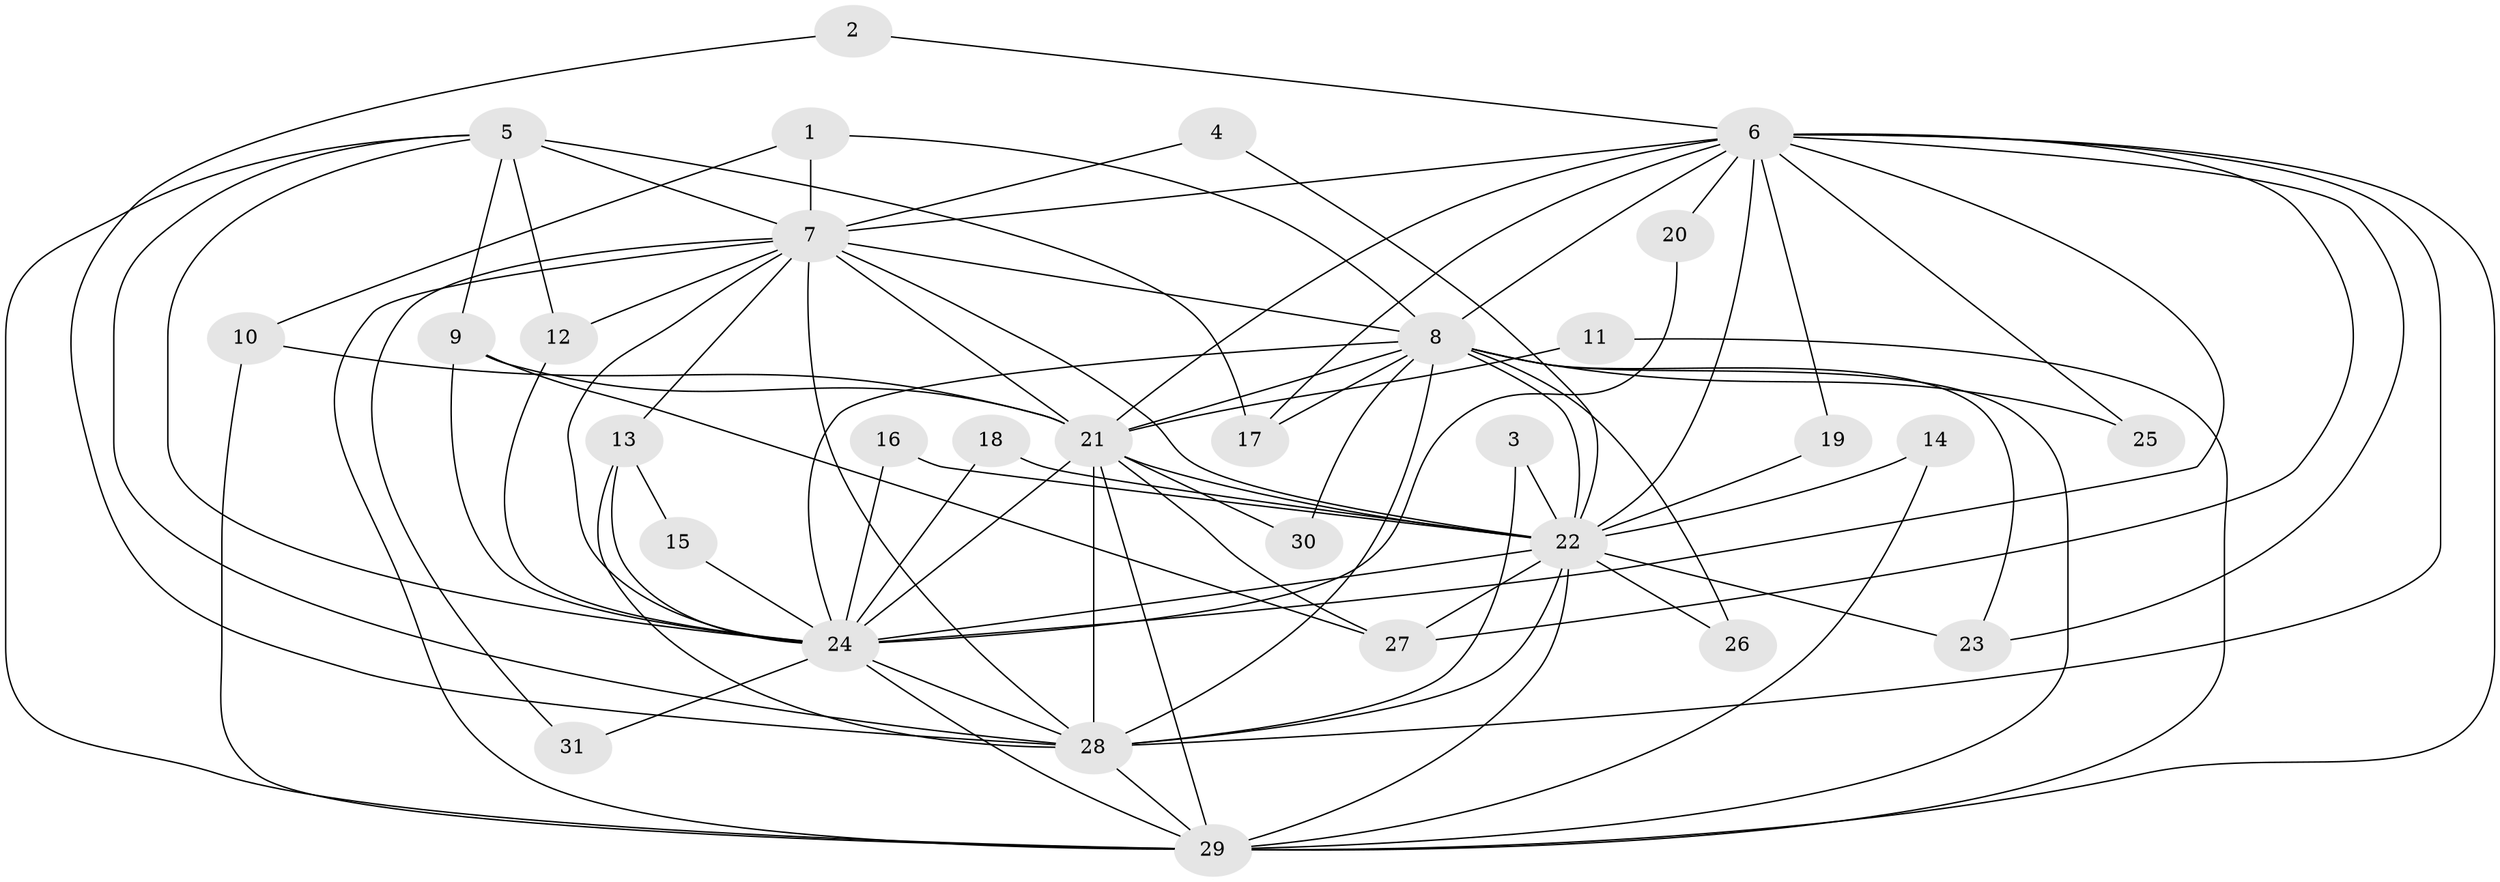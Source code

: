 // original degree distribution, {21: 0.01639344262295082, 19: 0.01639344262295082, 16: 0.04918032786885246, 15: 0.01639344262295082, 18: 0.03278688524590164, 14: 0.01639344262295082, 12: 0.01639344262295082, 3: 0.14754098360655737, 6: 0.03278688524590164, 4: 0.08196721311475409, 2: 0.5737704918032787}
// Generated by graph-tools (version 1.1) at 2025/49/03/09/25 03:49:34]
// undirected, 31 vertices, 84 edges
graph export_dot {
graph [start="1"]
  node [color=gray90,style=filled];
  1;
  2;
  3;
  4;
  5;
  6;
  7;
  8;
  9;
  10;
  11;
  12;
  13;
  14;
  15;
  16;
  17;
  18;
  19;
  20;
  21;
  22;
  23;
  24;
  25;
  26;
  27;
  28;
  29;
  30;
  31;
  1 -- 7 [weight=1.0];
  1 -- 8 [weight=1.0];
  1 -- 10 [weight=1.0];
  2 -- 6 [weight=1.0];
  2 -- 28 [weight=1.0];
  3 -- 22 [weight=1.0];
  3 -- 28 [weight=1.0];
  4 -- 7 [weight=1.0];
  4 -- 22 [weight=1.0];
  5 -- 7 [weight=2.0];
  5 -- 9 [weight=1.0];
  5 -- 12 [weight=1.0];
  5 -- 17 [weight=2.0];
  5 -- 24 [weight=1.0];
  5 -- 28 [weight=1.0];
  5 -- 29 [weight=2.0];
  6 -- 7 [weight=1.0];
  6 -- 8 [weight=2.0];
  6 -- 17 [weight=1.0];
  6 -- 19 [weight=1.0];
  6 -- 20 [weight=1.0];
  6 -- 21 [weight=1.0];
  6 -- 22 [weight=3.0];
  6 -- 23 [weight=1.0];
  6 -- 24 [weight=2.0];
  6 -- 25 [weight=1.0];
  6 -- 27 [weight=1.0];
  6 -- 28 [weight=1.0];
  6 -- 29 [weight=1.0];
  7 -- 8 [weight=1.0];
  7 -- 12 [weight=1.0];
  7 -- 13 [weight=1.0];
  7 -- 21 [weight=1.0];
  7 -- 22 [weight=3.0];
  7 -- 24 [weight=2.0];
  7 -- 28 [weight=2.0];
  7 -- 29 [weight=1.0];
  7 -- 31 [weight=1.0];
  8 -- 17 [weight=1.0];
  8 -- 21 [weight=3.0];
  8 -- 22 [weight=2.0];
  8 -- 23 [weight=1.0];
  8 -- 24 [weight=3.0];
  8 -- 25 [weight=1.0];
  8 -- 26 [weight=1.0];
  8 -- 28 [weight=2.0];
  8 -- 29 [weight=2.0];
  8 -- 30 [weight=1.0];
  9 -- 21 [weight=1.0];
  9 -- 24 [weight=1.0];
  9 -- 27 [weight=1.0];
  10 -- 21 [weight=1.0];
  10 -- 29 [weight=2.0];
  11 -- 21 [weight=1.0];
  11 -- 29 [weight=1.0];
  12 -- 24 [weight=1.0];
  13 -- 15 [weight=1.0];
  13 -- 24 [weight=1.0];
  13 -- 28 [weight=1.0];
  14 -- 22 [weight=1.0];
  14 -- 29 [weight=1.0];
  15 -- 24 [weight=1.0];
  16 -- 22 [weight=1.0];
  16 -- 24 [weight=1.0];
  18 -- 22 [weight=1.0];
  18 -- 24 [weight=1.0];
  19 -- 22 [weight=3.0];
  20 -- 24 [weight=1.0];
  21 -- 22 [weight=2.0];
  21 -- 24 [weight=2.0];
  21 -- 27 [weight=1.0];
  21 -- 28 [weight=1.0];
  21 -- 29 [weight=1.0];
  21 -- 30 [weight=1.0];
  22 -- 23 [weight=1.0];
  22 -- 24 [weight=4.0];
  22 -- 26 [weight=1.0];
  22 -- 27 [weight=1.0];
  22 -- 28 [weight=2.0];
  22 -- 29 [weight=2.0];
  24 -- 28 [weight=2.0];
  24 -- 29 [weight=2.0];
  24 -- 31 [weight=1.0];
  28 -- 29 [weight=1.0];
}
